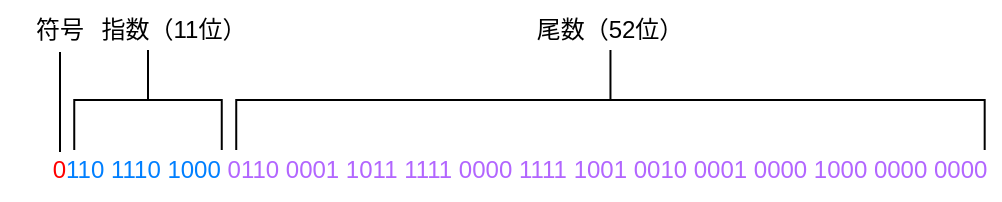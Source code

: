 <mxfile version="22.1.16" type="device">
  <diagram name="第 1 页" id="sqEBPeJ6V4tDbZmmqMEK">
    <mxGraphModel dx="1418" dy="828" grid="1" gridSize="10" guides="1" tooltips="1" connect="1" arrows="1" fold="1" page="1" pageScale="1" pageWidth="827" pageHeight="1169" math="0" shadow="0">
      <root>
        <mxCell id="0" />
        <mxCell id="1" parent="0" />
        <mxCell id="8K-PvBR-3j_FLR83heZ0-1" value="&lt;font color=&quot;#ff0000&quot;&gt;0&lt;/font&gt;&lt;font color=&quot;#007fff&quot;&gt;110 1110 1000&lt;/font&gt;&lt;font color=&quot;#000000&quot;&gt; &lt;/font&gt;&lt;font color=&quot;#b266ff&quot;&gt;0110 0001 1011 1111 0000 1111 1001 0010 0001 0000 1000 0000 0000&lt;/font&gt;" style="text;strokeColor=none;align=center;fillColor=none;html=1;verticalAlign=middle;whiteSpace=wrap;rounded=0;fontColor=#f01414;" parent="1" vertex="1">
          <mxGeometry x="100" y="330" width="480" height="30" as="geometry" />
        </mxCell>
        <mxCell id="8K-PvBR-3j_FLR83heZ0-3" value="符号" style="text;strokeColor=none;align=center;fillColor=none;html=1;verticalAlign=middle;whiteSpace=wrap;rounded=0;" parent="1" vertex="1">
          <mxGeometry x="80" y="260" width="60" height="30" as="geometry" />
        </mxCell>
        <mxCell id="8K-PvBR-3j_FLR83heZ0-4" value="" style="strokeWidth=1;html=1;shape=mxgraph.flowchart.annotation_2;align=left;labelPosition=right;pointerEvents=1;rotation=90;" parent="1" vertex="1">
          <mxGeometry x="129" y="273.13" width="50" height="73.75" as="geometry" />
        </mxCell>
        <mxCell id="8K-PvBR-3j_FLR83heZ0-5" value="" style="endArrow=none;html=1;rounded=0;" parent="1" edge="1">
          <mxGeometry width="50" height="50" relative="1" as="geometry">
            <mxPoint x="110" y="336" as="sourcePoint" />
            <mxPoint x="110" y="286" as="targetPoint" />
          </mxGeometry>
        </mxCell>
        <mxCell id="8K-PvBR-3j_FLR83heZ0-6" value="指数（11位）" style="text;strokeColor=none;align=center;fillColor=none;html=1;verticalAlign=middle;whiteSpace=wrap;rounded=0;" parent="1" vertex="1">
          <mxGeometry x="124" y="260" width="86" height="30" as="geometry" />
        </mxCell>
        <mxCell id="8K-PvBR-3j_FLR83heZ0-7" value="" style="strokeWidth=1;html=1;shape=mxgraph.flowchart.annotation_2;align=left;labelPosition=right;pointerEvents=1;rotation=90;" parent="1" vertex="1">
          <mxGeometry x="360.23" y="122.89" width="50" height="374.22" as="geometry" />
        </mxCell>
        <mxCell id="8K-PvBR-3j_FLR83heZ0-8" value="尾数（52位）" style="text;strokeColor=none;align=center;fillColor=none;html=1;verticalAlign=middle;whiteSpace=wrap;rounded=0;" parent="1" vertex="1">
          <mxGeometry x="340" y="260" width="90" height="30" as="geometry" />
        </mxCell>
      </root>
    </mxGraphModel>
  </diagram>
</mxfile>
